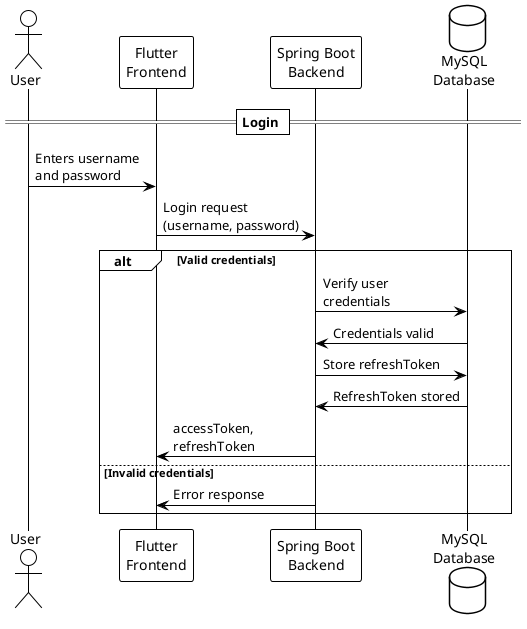 @startuml
!theme plain

actor User as user
participant "Flutter\nFrontend" as frontend
participant "Spring Boot\nBackend" as backend
database "MySQL\nDatabase" as database

== Login ==
user -> frontend : Enters username\nand password
frontend -> backend : Login request\n(username, password)
alt Valid credentials
    backend -> database : Verify user\ncredentials
    database -> backend : Credentials valid
    backend -> database : Store refreshToken
    database -> backend : RefreshToken stored
    backend -> frontend : accessToken,\nrefreshToken
else Invalid credentials
    backend -> frontend : Error response
end

@enduml
